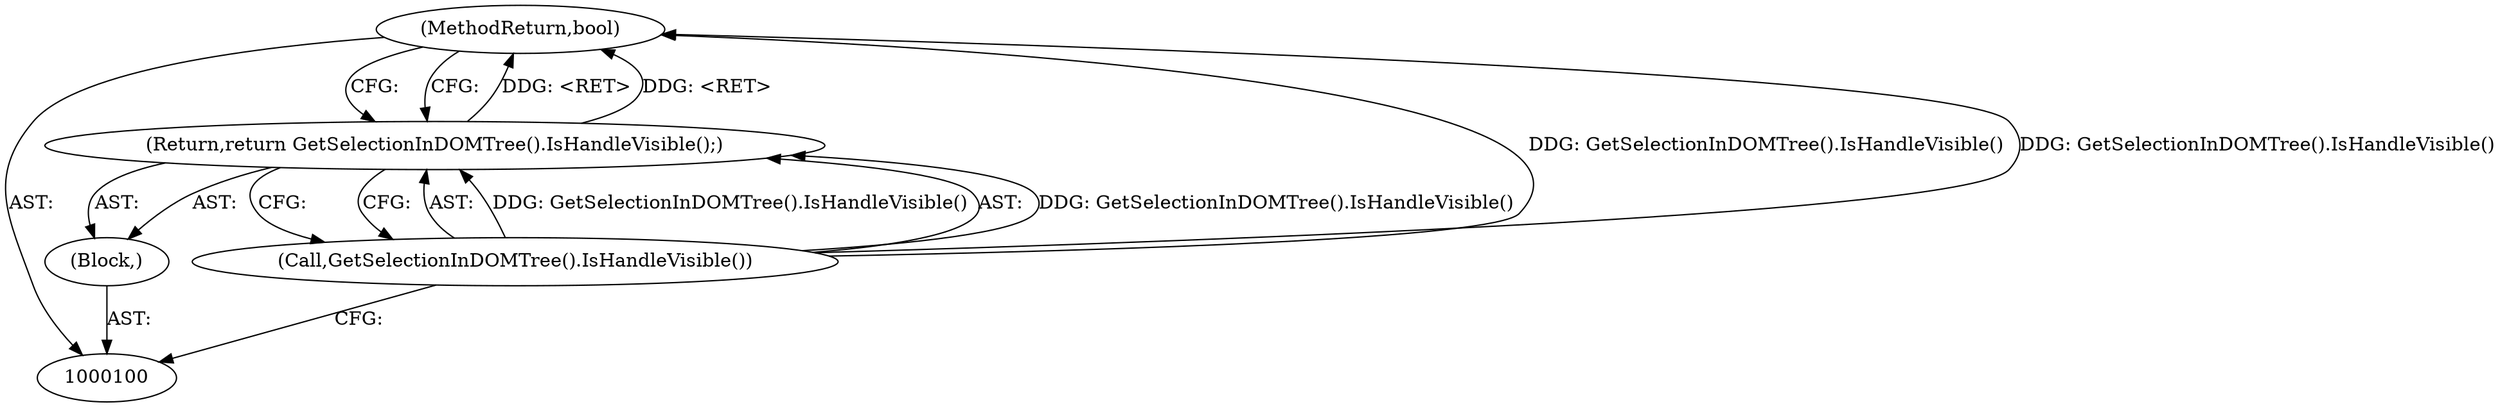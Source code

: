 digraph "1_Chrome_33827275411b33371e7bb750cce20f11de85002d_1" {
"1000104" [label="(MethodReturn,bool)"];
"1000101" [label="(Block,)"];
"1000102" [label="(Return,return GetSelectionInDOMTree().IsHandleVisible();)"];
"1000103" [label="(Call,GetSelectionInDOMTree().IsHandleVisible())"];
"1000104" -> "1000100"  [label="AST: "];
"1000104" -> "1000102"  [label="CFG: "];
"1000103" -> "1000104"  [label="DDG: GetSelectionInDOMTree().IsHandleVisible()"];
"1000102" -> "1000104"  [label="DDG: <RET>"];
"1000101" -> "1000100"  [label="AST: "];
"1000102" -> "1000101"  [label="AST: "];
"1000102" -> "1000101"  [label="AST: "];
"1000102" -> "1000103"  [label="CFG: "];
"1000103" -> "1000102"  [label="AST: "];
"1000104" -> "1000102"  [label="CFG: "];
"1000102" -> "1000104"  [label="DDG: <RET>"];
"1000103" -> "1000102"  [label="DDG: GetSelectionInDOMTree().IsHandleVisible()"];
"1000103" -> "1000102"  [label="AST: "];
"1000103" -> "1000100"  [label="CFG: "];
"1000102" -> "1000103"  [label="CFG: "];
"1000103" -> "1000104"  [label="DDG: GetSelectionInDOMTree().IsHandleVisible()"];
"1000103" -> "1000102"  [label="DDG: GetSelectionInDOMTree().IsHandleVisible()"];
}

